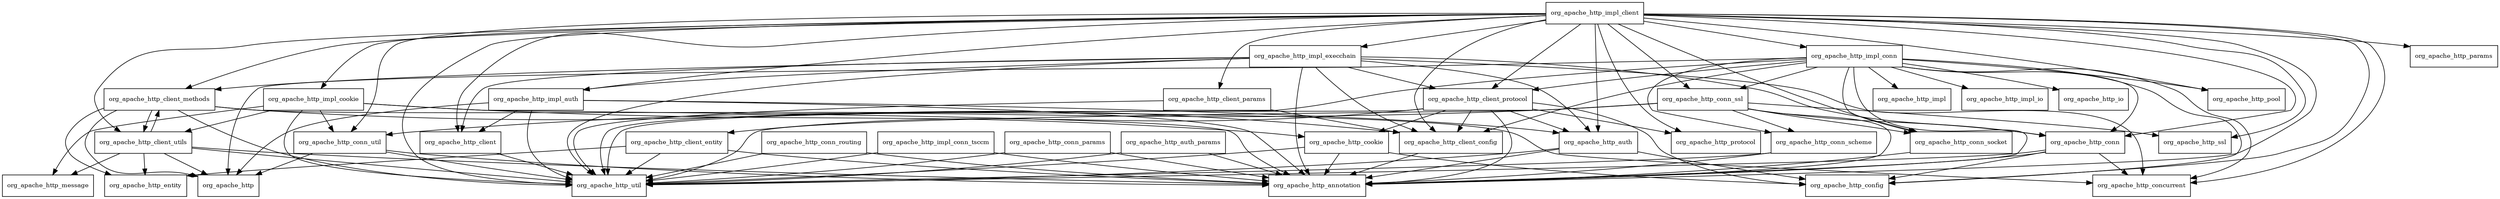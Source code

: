 digraph httpclient_4_5_7_package_dependencies {
  node [shape = box, fontsize=10.0];
  org_apache_http_auth -> org_apache_http_annotation;
  org_apache_http_auth -> org_apache_http_config;
  org_apache_http_auth -> org_apache_http_util;
  org_apache_http_auth_params -> org_apache_http_annotation;
  org_apache_http_auth_params -> org_apache_http_util;
  org_apache_http_client -> org_apache_http_util;
  org_apache_http_client_config -> org_apache_http_annotation;
  org_apache_http_client_entity -> org_apache_http_annotation;
  org_apache_http_client_entity -> org_apache_http_entity;
  org_apache_http_client_entity -> org_apache_http_util;
  org_apache_http_client_methods -> org_apache_http;
  org_apache_http_client_methods -> org_apache_http_client_config;
  org_apache_http_client_methods -> org_apache_http_client_utils;
  org_apache_http_client_methods -> org_apache_http_concurrent;
  org_apache_http_client_methods -> org_apache_http_entity;
  org_apache_http_client_methods -> org_apache_http_util;
  org_apache_http_client_params -> org_apache_http_client_config;
  org_apache_http_client_params -> org_apache_http_util;
  org_apache_http_client_protocol -> org_apache_http_annotation;
  org_apache_http_client_protocol -> org_apache_http_auth;
  org_apache_http_client_protocol -> org_apache_http_client_config;
  org_apache_http_client_protocol -> org_apache_http_client_entity;
  org_apache_http_client_protocol -> org_apache_http_config;
  org_apache_http_client_protocol -> org_apache_http_cookie;
  org_apache_http_client_protocol -> org_apache_http_protocol;
  org_apache_http_client_protocol -> org_apache_http_util;
  org_apache_http_client_utils -> org_apache_http;
  org_apache_http_client_utils -> org_apache_http_annotation;
  org_apache_http_client_utils -> org_apache_http_client_methods;
  org_apache_http_client_utils -> org_apache_http_entity;
  org_apache_http_client_utils -> org_apache_http_message;
  org_apache_http_client_utils -> org_apache_http_util;
  org_apache_http_conn -> org_apache_http_annotation;
  org_apache_http_conn -> org_apache_http_concurrent;
  org_apache_http_conn -> org_apache_http_config;
  org_apache_http_conn -> org_apache_http_util;
  org_apache_http_conn_params -> org_apache_http_annotation;
  org_apache_http_conn_params -> org_apache_http_util;
  org_apache_http_conn_routing -> org_apache_http_annotation;
  org_apache_http_conn_routing -> org_apache_http_util;
  org_apache_http_conn_scheme -> org_apache_http_annotation;
  org_apache_http_conn_scheme -> org_apache_http_util;
  org_apache_http_conn_socket -> org_apache_http_annotation;
  org_apache_http_conn_ssl -> org_apache_http_annotation;
  org_apache_http_conn_ssl -> org_apache_http_conn;
  org_apache_http_conn_ssl -> org_apache_http_conn_scheme;
  org_apache_http_conn_ssl -> org_apache_http_conn_socket;
  org_apache_http_conn_ssl -> org_apache_http_conn_util;
  org_apache_http_conn_ssl -> org_apache_http_ssl;
  org_apache_http_conn_ssl -> org_apache_http_util;
  org_apache_http_conn_util -> org_apache_http;
  org_apache_http_conn_util -> org_apache_http_annotation;
  org_apache_http_conn_util -> org_apache_http_util;
  org_apache_http_cookie -> org_apache_http_annotation;
  org_apache_http_cookie -> org_apache_http_config;
  org_apache_http_cookie -> org_apache_http_util;
  org_apache_http_impl_auth -> org_apache_http;
  org_apache_http_impl_auth -> org_apache_http_annotation;
  org_apache_http_impl_auth -> org_apache_http_auth;
  org_apache_http_impl_auth -> org_apache_http_client;
  org_apache_http_impl_auth -> org_apache_http_util;
  org_apache_http_impl_client -> org_apache_http_annotation;
  org_apache_http_impl_client -> org_apache_http_auth;
  org_apache_http_impl_client -> org_apache_http_client;
  org_apache_http_impl_client -> org_apache_http_client_config;
  org_apache_http_impl_client -> org_apache_http_client_methods;
  org_apache_http_impl_client -> org_apache_http_client_params;
  org_apache_http_impl_client -> org_apache_http_client_protocol;
  org_apache_http_impl_client -> org_apache_http_client_utils;
  org_apache_http_impl_client -> org_apache_http_concurrent;
  org_apache_http_impl_client -> org_apache_http_config;
  org_apache_http_impl_client -> org_apache_http_conn;
  org_apache_http_impl_client -> org_apache_http_conn_socket;
  org_apache_http_impl_client -> org_apache_http_conn_ssl;
  org_apache_http_impl_client -> org_apache_http_conn_util;
  org_apache_http_impl_client -> org_apache_http_impl_auth;
  org_apache_http_impl_client -> org_apache_http_impl_conn;
  org_apache_http_impl_client -> org_apache_http_impl_cookie;
  org_apache_http_impl_client -> org_apache_http_impl_execchain;
  org_apache_http_impl_client -> org_apache_http_params;
  org_apache_http_impl_client -> org_apache_http_pool;
  org_apache_http_impl_client -> org_apache_http_protocol;
  org_apache_http_impl_client -> org_apache_http_ssl;
  org_apache_http_impl_client -> org_apache_http_util;
  org_apache_http_impl_conn -> org_apache_http;
  org_apache_http_impl_conn -> org_apache_http_annotation;
  org_apache_http_impl_conn -> org_apache_http_client_config;
  org_apache_http_impl_conn -> org_apache_http_client_protocol;
  org_apache_http_impl_conn -> org_apache_http_concurrent;
  org_apache_http_impl_conn -> org_apache_http_config;
  org_apache_http_impl_conn -> org_apache_http_conn;
  org_apache_http_impl_conn -> org_apache_http_conn_scheme;
  org_apache_http_impl_conn -> org_apache_http_conn_socket;
  org_apache_http_impl_conn -> org_apache_http_conn_ssl;
  org_apache_http_impl_conn -> org_apache_http_impl;
  org_apache_http_impl_conn -> org_apache_http_impl_io;
  org_apache_http_impl_conn -> org_apache_http_io;
  org_apache_http_impl_conn -> org_apache_http_pool;
  org_apache_http_impl_conn -> org_apache_http_util;
  org_apache_http_impl_conn_tsccm -> org_apache_http_annotation;
  org_apache_http_impl_conn_tsccm -> org_apache_http_util;
  org_apache_http_impl_cookie -> org_apache_http_annotation;
  org_apache_http_impl_cookie -> org_apache_http_client_utils;
  org_apache_http_impl_cookie -> org_apache_http_conn_util;
  org_apache_http_impl_cookie -> org_apache_http_cookie;
  org_apache_http_impl_cookie -> org_apache_http_message;
  org_apache_http_impl_cookie -> org_apache_http_util;
  org_apache_http_impl_execchain -> org_apache_http_annotation;
  org_apache_http_impl_execchain -> org_apache_http_auth;
  org_apache_http_impl_execchain -> org_apache_http_client;
  org_apache_http_impl_execchain -> org_apache_http_client_config;
  org_apache_http_impl_execchain -> org_apache_http_client_methods;
  org_apache_http_impl_execchain -> org_apache_http_client_protocol;
  org_apache_http_impl_execchain -> org_apache_http_concurrent;
  org_apache_http_impl_execchain -> org_apache_http_conn;
  org_apache_http_impl_execchain -> org_apache_http_impl_auth;
  org_apache_http_impl_execchain -> org_apache_http_util;
}
